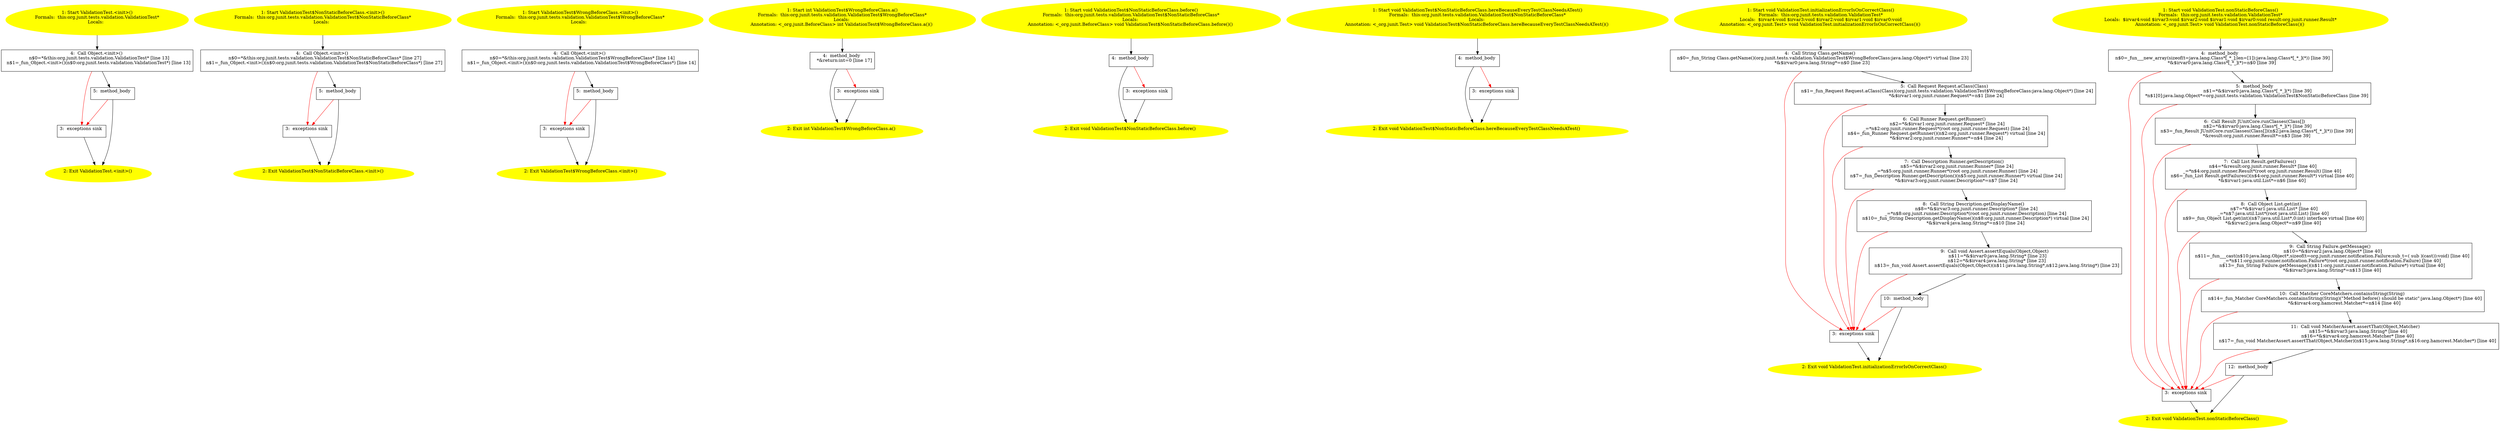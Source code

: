 /* @generated */
digraph cfg {
"org.junit.tests.validation.ValidationTest.<init>().1073412e1d7ffe3cae60828693a48779_1" [label="1: Start ValidationTest.<init>()\nFormals:  this:org.junit.tests.validation.ValidationTest*\nLocals:  \n  " color=yellow style=filled]
	

	 "org.junit.tests.validation.ValidationTest.<init>().1073412e1d7ffe3cae60828693a48779_1" -> "org.junit.tests.validation.ValidationTest.<init>().1073412e1d7ffe3cae60828693a48779_4" ;
"org.junit.tests.validation.ValidationTest.<init>().1073412e1d7ffe3cae60828693a48779_2" [label="2: Exit ValidationTest.<init>() \n  " color=yellow style=filled]
	

"org.junit.tests.validation.ValidationTest.<init>().1073412e1d7ffe3cae60828693a48779_3" [label="3:  exceptions sink \n  " shape="box"]
	

	 "org.junit.tests.validation.ValidationTest.<init>().1073412e1d7ffe3cae60828693a48779_3" -> "org.junit.tests.validation.ValidationTest.<init>().1073412e1d7ffe3cae60828693a48779_2" ;
"org.junit.tests.validation.ValidationTest.<init>().1073412e1d7ffe3cae60828693a48779_4" [label="4:  Call Object.<init>() \n   n$0=*&this:org.junit.tests.validation.ValidationTest* [line 13]\n  n$1=_fun_Object.<init>()(n$0:org.junit.tests.validation.ValidationTest*) [line 13]\n " shape="box"]
	

	 "org.junit.tests.validation.ValidationTest.<init>().1073412e1d7ffe3cae60828693a48779_4" -> "org.junit.tests.validation.ValidationTest.<init>().1073412e1d7ffe3cae60828693a48779_5" ;
	 "org.junit.tests.validation.ValidationTest.<init>().1073412e1d7ffe3cae60828693a48779_4" -> "org.junit.tests.validation.ValidationTest.<init>().1073412e1d7ffe3cae60828693a48779_3" [color="red" ];
"org.junit.tests.validation.ValidationTest.<init>().1073412e1d7ffe3cae60828693a48779_5" [label="5:  method_body \n  " shape="box"]
	

	 "org.junit.tests.validation.ValidationTest.<init>().1073412e1d7ffe3cae60828693a48779_5" -> "org.junit.tests.validation.ValidationTest.<init>().1073412e1d7ffe3cae60828693a48779_2" ;
	 "org.junit.tests.validation.ValidationTest.<init>().1073412e1d7ffe3cae60828693a48779_5" -> "org.junit.tests.validation.ValidationTest.<init>().1073412e1d7ffe3cae60828693a48779_3" [color="red" ];
"org.junit.tests.validation.ValidationTest$NonStaticBeforeClass.<init>().6210753a17017415da09b30992ff7f43_1" [label="1: Start ValidationTest$NonStaticBeforeClass.<init>()\nFormals:  this:org.junit.tests.validation.ValidationTest$NonStaticBeforeClass*\nLocals:  \n  " color=yellow style=filled]
	

	 "org.junit.tests.validation.ValidationTest$NonStaticBeforeClass.<init>().6210753a17017415da09b30992ff7f43_1" -> "org.junit.tests.validation.ValidationTest$NonStaticBeforeClass.<init>().6210753a17017415da09b30992ff7f43_4" ;
"org.junit.tests.validation.ValidationTest$NonStaticBeforeClass.<init>().6210753a17017415da09b30992ff7f43_2" [label="2: Exit ValidationTest$NonStaticBeforeClass.<init>() \n  " color=yellow style=filled]
	

"org.junit.tests.validation.ValidationTest$NonStaticBeforeClass.<init>().6210753a17017415da09b30992ff7f43_3" [label="3:  exceptions sink \n  " shape="box"]
	

	 "org.junit.tests.validation.ValidationTest$NonStaticBeforeClass.<init>().6210753a17017415da09b30992ff7f43_3" -> "org.junit.tests.validation.ValidationTest$NonStaticBeforeClass.<init>().6210753a17017415da09b30992ff7f43_2" ;
"org.junit.tests.validation.ValidationTest$NonStaticBeforeClass.<init>().6210753a17017415da09b30992ff7f43_4" [label="4:  Call Object.<init>() \n   n$0=*&this:org.junit.tests.validation.ValidationTest$NonStaticBeforeClass* [line 27]\n  n$1=_fun_Object.<init>()(n$0:org.junit.tests.validation.ValidationTest$NonStaticBeforeClass*) [line 27]\n " shape="box"]
	

	 "org.junit.tests.validation.ValidationTest$NonStaticBeforeClass.<init>().6210753a17017415da09b30992ff7f43_4" -> "org.junit.tests.validation.ValidationTest$NonStaticBeforeClass.<init>().6210753a17017415da09b30992ff7f43_5" ;
	 "org.junit.tests.validation.ValidationTest$NonStaticBeforeClass.<init>().6210753a17017415da09b30992ff7f43_4" -> "org.junit.tests.validation.ValidationTest$NonStaticBeforeClass.<init>().6210753a17017415da09b30992ff7f43_3" [color="red" ];
"org.junit.tests.validation.ValidationTest$NonStaticBeforeClass.<init>().6210753a17017415da09b30992ff7f43_5" [label="5:  method_body \n  " shape="box"]
	

	 "org.junit.tests.validation.ValidationTest$NonStaticBeforeClass.<init>().6210753a17017415da09b30992ff7f43_5" -> "org.junit.tests.validation.ValidationTest$NonStaticBeforeClass.<init>().6210753a17017415da09b30992ff7f43_2" ;
	 "org.junit.tests.validation.ValidationTest$NonStaticBeforeClass.<init>().6210753a17017415da09b30992ff7f43_5" -> "org.junit.tests.validation.ValidationTest$NonStaticBeforeClass.<init>().6210753a17017415da09b30992ff7f43_3" [color="red" ];
"org.junit.tests.validation.ValidationTest$WrongBeforeClass.<init>().1169baae9f68d74ecf81ca3ec988c374_1" [label="1: Start ValidationTest$WrongBeforeClass.<init>()\nFormals:  this:org.junit.tests.validation.ValidationTest$WrongBeforeClass*\nLocals:  \n  " color=yellow style=filled]
	

	 "org.junit.tests.validation.ValidationTest$WrongBeforeClass.<init>().1169baae9f68d74ecf81ca3ec988c374_1" -> "org.junit.tests.validation.ValidationTest$WrongBeforeClass.<init>().1169baae9f68d74ecf81ca3ec988c374_4" ;
"org.junit.tests.validation.ValidationTest$WrongBeforeClass.<init>().1169baae9f68d74ecf81ca3ec988c374_2" [label="2: Exit ValidationTest$WrongBeforeClass.<init>() \n  " color=yellow style=filled]
	

"org.junit.tests.validation.ValidationTest$WrongBeforeClass.<init>().1169baae9f68d74ecf81ca3ec988c374_3" [label="3:  exceptions sink \n  " shape="box"]
	

	 "org.junit.tests.validation.ValidationTest$WrongBeforeClass.<init>().1169baae9f68d74ecf81ca3ec988c374_3" -> "org.junit.tests.validation.ValidationTest$WrongBeforeClass.<init>().1169baae9f68d74ecf81ca3ec988c374_2" ;
"org.junit.tests.validation.ValidationTest$WrongBeforeClass.<init>().1169baae9f68d74ecf81ca3ec988c374_4" [label="4:  Call Object.<init>() \n   n$0=*&this:org.junit.tests.validation.ValidationTest$WrongBeforeClass* [line 14]\n  n$1=_fun_Object.<init>()(n$0:org.junit.tests.validation.ValidationTest$WrongBeforeClass*) [line 14]\n " shape="box"]
	

	 "org.junit.tests.validation.ValidationTest$WrongBeforeClass.<init>().1169baae9f68d74ecf81ca3ec988c374_4" -> "org.junit.tests.validation.ValidationTest$WrongBeforeClass.<init>().1169baae9f68d74ecf81ca3ec988c374_5" ;
	 "org.junit.tests.validation.ValidationTest$WrongBeforeClass.<init>().1169baae9f68d74ecf81ca3ec988c374_4" -> "org.junit.tests.validation.ValidationTest$WrongBeforeClass.<init>().1169baae9f68d74ecf81ca3ec988c374_3" [color="red" ];
"org.junit.tests.validation.ValidationTest$WrongBeforeClass.<init>().1169baae9f68d74ecf81ca3ec988c374_5" [label="5:  method_body \n  " shape="box"]
	

	 "org.junit.tests.validation.ValidationTest$WrongBeforeClass.<init>().1169baae9f68d74ecf81ca3ec988c374_5" -> "org.junit.tests.validation.ValidationTest$WrongBeforeClass.<init>().1169baae9f68d74ecf81ca3ec988c374_2" ;
	 "org.junit.tests.validation.ValidationTest$WrongBeforeClass.<init>().1169baae9f68d74ecf81ca3ec988c374_5" -> "org.junit.tests.validation.ValidationTest$WrongBeforeClass.<init>().1169baae9f68d74ecf81ca3ec988c374_3" [color="red" ];
"org.junit.tests.validation.ValidationTest$WrongBeforeClass.a():int.4c89a8ebf2f38060c740135a36482a61_1" [label="1: Start int ValidationTest$WrongBeforeClass.a()\nFormals:  this:org.junit.tests.validation.ValidationTest$WrongBeforeClass*\nLocals: \nAnnotation: <_org.junit.BeforeClass> int ValidationTest$WrongBeforeClass.a()() \n  " color=yellow style=filled]
	

	 "org.junit.tests.validation.ValidationTest$WrongBeforeClass.a():int.4c89a8ebf2f38060c740135a36482a61_1" -> "org.junit.tests.validation.ValidationTest$WrongBeforeClass.a():int.4c89a8ebf2f38060c740135a36482a61_4" ;
"org.junit.tests.validation.ValidationTest$WrongBeforeClass.a():int.4c89a8ebf2f38060c740135a36482a61_2" [label="2: Exit int ValidationTest$WrongBeforeClass.a() \n  " color=yellow style=filled]
	

"org.junit.tests.validation.ValidationTest$WrongBeforeClass.a():int.4c89a8ebf2f38060c740135a36482a61_3" [label="3:  exceptions sink \n  " shape="box"]
	

	 "org.junit.tests.validation.ValidationTest$WrongBeforeClass.a():int.4c89a8ebf2f38060c740135a36482a61_3" -> "org.junit.tests.validation.ValidationTest$WrongBeforeClass.a():int.4c89a8ebf2f38060c740135a36482a61_2" ;
"org.junit.tests.validation.ValidationTest$WrongBeforeClass.a():int.4c89a8ebf2f38060c740135a36482a61_4" [label="4:  method_body \n   *&return:int=0 [line 17]\n " shape="box"]
	

	 "org.junit.tests.validation.ValidationTest$WrongBeforeClass.a():int.4c89a8ebf2f38060c740135a36482a61_4" -> "org.junit.tests.validation.ValidationTest$WrongBeforeClass.a():int.4c89a8ebf2f38060c740135a36482a61_2" ;
	 "org.junit.tests.validation.ValidationTest$WrongBeforeClass.a():int.4c89a8ebf2f38060c740135a36482a61_4" -> "org.junit.tests.validation.ValidationTest$WrongBeforeClass.a():int.4c89a8ebf2f38060c740135a36482a61_3" [color="red" ];
"org.junit.tests.validation.ValidationTest$NonStaticBeforeClass.before():void.71840e9bff3a17132ea64b1a9ae9bb27_1" [label="1: Start void ValidationTest$NonStaticBeforeClass.before()\nFormals:  this:org.junit.tests.validation.ValidationTest$NonStaticBeforeClass*\nLocals: \nAnnotation: <_org.junit.BeforeClass> void ValidationTest$NonStaticBeforeClass.before()() \n  " color=yellow style=filled]
	

	 "org.junit.tests.validation.ValidationTest$NonStaticBeforeClass.before():void.71840e9bff3a17132ea64b1a9ae9bb27_1" -> "org.junit.tests.validation.ValidationTest$NonStaticBeforeClass.before():void.71840e9bff3a17132ea64b1a9ae9bb27_4" ;
"org.junit.tests.validation.ValidationTest$NonStaticBeforeClass.before():void.71840e9bff3a17132ea64b1a9ae9bb27_2" [label="2: Exit void ValidationTest$NonStaticBeforeClass.before() \n  " color=yellow style=filled]
	

"org.junit.tests.validation.ValidationTest$NonStaticBeforeClass.before():void.71840e9bff3a17132ea64b1a9ae9bb27_3" [label="3:  exceptions sink \n  " shape="box"]
	

	 "org.junit.tests.validation.ValidationTest$NonStaticBeforeClass.before():void.71840e9bff3a17132ea64b1a9ae9bb27_3" -> "org.junit.tests.validation.ValidationTest$NonStaticBeforeClass.before():void.71840e9bff3a17132ea64b1a9ae9bb27_2" ;
"org.junit.tests.validation.ValidationTest$NonStaticBeforeClass.before():void.71840e9bff3a17132ea64b1a9ae9bb27_4" [label="4:  method_body \n  " shape="box"]
	

	 "org.junit.tests.validation.ValidationTest$NonStaticBeforeClass.before():void.71840e9bff3a17132ea64b1a9ae9bb27_4" -> "org.junit.tests.validation.ValidationTest$NonStaticBeforeClass.before():void.71840e9bff3a17132ea64b1a9ae9bb27_2" ;
	 "org.junit.tests.validation.ValidationTest$NonStaticBeforeClass.before():void.71840e9bff3a17132ea64b1a9ae9bb27_4" -> "org.junit.tests.validation.ValidationTest$NonStaticBeforeClass.before():void.71840e9bff3a17132ea64b1a9ae9bb27_3" [color="red" ];
"org.junit.tests.validation.ValidationTest$NonStaticBeforeClass.hereBecauseEveryTestClassNeedsATest().ee28aec30d7c446b8d336fd6f9662a41_1" [label="1: Start void ValidationTest$NonStaticBeforeClass.hereBecauseEveryTestClassNeedsATest()\nFormals:  this:org.junit.tests.validation.ValidationTest$NonStaticBeforeClass*\nLocals: \nAnnotation: <_org.junit.Test> void ValidationTest$NonStaticBeforeClass.hereBecauseEveryTestClassNeedsATest()() \n  " color=yellow style=filled]
	

	 "org.junit.tests.validation.ValidationTest$NonStaticBeforeClass.hereBecauseEveryTestClassNeedsATest().ee28aec30d7c446b8d336fd6f9662a41_1" -> "org.junit.tests.validation.ValidationTest$NonStaticBeforeClass.hereBecauseEveryTestClassNeedsATest().ee28aec30d7c446b8d336fd6f9662a41_4" ;
"org.junit.tests.validation.ValidationTest$NonStaticBeforeClass.hereBecauseEveryTestClassNeedsATest().ee28aec30d7c446b8d336fd6f9662a41_2" [label="2: Exit void ValidationTest$NonStaticBeforeClass.hereBecauseEveryTestClassNeedsATest() \n  " color=yellow style=filled]
	

"org.junit.tests.validation.ValidationTest$NonStaticBeforeClass.hereBecauseEveryTestClassNeedsATest().ee28aec30d7c446b8d336fd6f9662a41_3" [label="3:  exceptions sink \n  " shape="box"]
	

	 "org.junit.tests.validation.ValidationTest$NonStaticBeforeClass.hereBecauseEveryTestClassNeedsATest().ee28aec30d7c446b8d336fd6f9662a41_3" -> "org.junit.tests.validation.ValidationTest$NonStaticBeforeClass.hereBecauseEveryTestClassNeedsATest().ee28aec30d7c446b8d336fd6f9662a41_2" ;
"org.junit.tests.validation.ValidationTest$NonStaticBeforeClass.hereBecauseEveryTestClassNeedsATest().ee28aec30d7c446b8d336fd6f9662a41_4" [label="4:  method_body \n  " shape="box"]
	

	 "org.junit.tests.validation.ValidationTest$NonStaticBeforeClass.hereBecauseEveryTestClassNeedsATest().ee28aec30d7c446b8d336fd6f9662a41_4" -> "org.junit.tests.validation.ValidationTest$NonStaticBeforeClass.hereBecauseEveryTestClassNeedsATest().ee28aec30d7c446b8d336fd6f9662a41_2" ;
	 "org.junit.tests.validation.ValidationTest$NonStaticBeforeClass.hereBecauseEveryTestClassNeedsATest().ee28aec30d7c446b8d336fd6f9662a41_4" -> "org.junit.tests.validation.ValidationTest$NonStaticBeforeClass.hereBecauseEveryTestClassNeedsATest().ee28aec30d7c446b8d336fd6f9662a41_3" [color="red" ];
"org.junit.tests.validation.ValidationTest.initializationErrorIsOnCorrectClass():void.9d3ffbb5af684a6b4bd5a0e6742f5edc_1" [label="1: Start void ValidationTest.initializationErrorIsOnCorrectClass()\nFormals:  this:org.junit.tests.validation.ValidationTest*\nLocals:  $irvar4:void $irvar3:void $irvar2:void $irvar1:void $irvar0:void\nAnnotation: <_org.junit.Test> void ValidationTest.initializationErrorIsOnCorrectClass()() \n  " color=yellow style=filled]
	

	 "org.junit.tests.validation.ValidationTest.initializationErrorIsOnCorrectClass():void.9d3ffbb5af684a6b4bd5a0e6742f5edc_1" -> "org.junit.tests.validation.ValidationTest.initializationErrorIsOnCorrectClass():void.9d3ffbb5af684a6b4bd5a0e6742f5edc_4" ;
"org.junit.tests.validation.ValidationTest.initializationErrorIsOnCorrectClass():void.9d3ffbb5af684a6b4bd5a0e6742f5edc_2" [label="2: Exit void ValidationTest.initializationErrorIsOnCorrectClass() \n  " color=yellow style=filled]
	

"org.junit.tests.validation.ValidationTest.initializationErrorIsOnCorrectClass():void.9d3ffbb5af684a6b4bd5a0e6742f5edc_3" [label="3:  exceptions sink \n  " shape="box"]
	

	 "org.junit.tests.validation.ValidationTest.initializationErrorIsOnCorrectClass():void.9d3ffbb5af684a6b4bd5a0e6742f5edc_3" -> "org.junit.tests.validation.ValidationTest.initializationErrorIsOnCorrectClass():void.9d3ffbb5af684a6b4bd5a0e6742f5edc_2" ;
"org.junit.tests.validation.ValidationTest.initializationErrorIsOnCorrectClass():void.9d3ffbb5af684a6b4bd5a0e6742f5edc_4" [label="4:  Call String Class.getName() \n   n$0=_fun_String Class.getName()(org.junit.tests.validation.ValidationTest$WrongBeforeClass:java.lang.Object*) virtual [line 23]\n  *&$irvar0:java.lang.String*=n$0 [line 23]\n " shape="box"]
	

	 "org.junit.tests.validation.ValidationTest.initializationErrorIsOnCorrectClass():void.9d3ffbb5af684a6b4bd5a0e6742f5edc_4" -> "org.junit.tests.validation.ValidationTest.initializationErrorIsOnCorrectClass():void.9d3ffbb5af684a6b4bd5a0e6742f5edc_5" ;
	 "org.junit.tests.validation.ValidationTest.initializationErrorIsOnCorrectClass():void.9d3ffbb5af684a6b4bd5a0e6742f5edc_4" -> "org.junit.tests.validation.ValidationTest.initializationErrorIsOnCorrectClass():void.9d3ffbb5af684a6b4bd5a0e6742f5edc_3" [color="red" ];
"org.junit.tests.validation.ValidationTest.initializationErrorIsOnCorrectClass():void.9d3ffbb5af684a6b4bd5a0e6742f5edc_5" [label="5:  Call Request Request.aClass(Class) \n   n$1=_fun_Request Request.aClass(Class)(org.junit.tests.validation.ValidationTest$WrongBeforeClass:java.lang.Object*) [line 24]\n  *&$irvar1:org.junit.runner.Request*=n$1 [line 24]\n " shape="box"]
	

	 "org.junit.tests.validation.ValidationTest.initializationErrorIsOnCorrectClass():void.9d3ffbb5af684a6b4bd5a0e6742f5edc_5" -> "org.junit.tests.validation.ValidationTest.initializationErrorIsOnCorrectClass():void.9d3ffbb5af684a6b4bd5a0e6742f5edc_6" ;
	 "org.junit.tests.validation.ValidationTest.initializationErrorIsOnCorrectClass():void.9d3ffbb5af684a6b4bd5a0e6742f5edc_5" -> "org.junit.tests.validation.ValidationTest.initializationErrorIsOnCorrectClass():void.9d3ffbb5af684a6b4bd5a0e6742f5edc_3" [color="red" ];
"org.junit.tests.validation.ValidationTest.initializationErrorIsOnCorrectClass():void.9d3ffbb5af684a6b4bd5a0e6742f5edc_6" [label="6:  Call Runner Request.getRunner() \n   n$2=*&$irvar1:org.junit.runner.Request* [line 24]\n  _=*n$2:org.junit.runner.Request*(root org.junit.runner.Request) [line 24]\n  n$4=_fun_Runner Request.getRunner()(n$2:org.junit.runner.Request*) virtual [line 24]\n  *&$irvar2:org.junit.runner.Runner*=n$4 [line 24]\n " shape="box"]
	

	 "org.junit.tests.validation.ValidationTest.initializationErrorIsOnCorrectClass():void.9d3ffbb5af684a6b4bd5a0e6742f5edc_6" -> "org.junit.tests.validation.ValidationTest.initializationErrorIsOnCorrectClass():void.9d3ffbb5af684a6b4bd5a0e6742f5edc_7" ;
	 "org.junit.tests.validation.ValidationTest.initializationErrorIsOnCorrectClass():void.9d3ffbb5af684a6b4bd5a0e6742f5edc_6" -> "org.junit.tests.validation.ValidationTest.initializationErrorIsOnCorrectClass():void.9d3ffbb5af684a6b4bd5a0e6742f5edc_3" [color="red" ];
"org.junit.tests.validation.ValidationTest.initializationErrorIsOnCorrectClass():void.9d3ffbb5af684a6b4bd5a0e6742f5edc_7" [label="7:  Call Description Runner.getDescription() \n   n$5=*&$irvar2:org.junit.runner.Runner* [line 24]\n  _=*n$5:org.junit.runner.Runner*(root org.junit.runner.Runner) [line 24]\n  n$7=_fun_Description Runner.getDescription()(n$5:org.junit.runner.Runner*) virtual [line 24]\n  *&$irvar3:org.junit.runner.Description*=n$7 [line 24]\n " shape="box"]
	

	 "org.junit.tests.validation.ValidationTest.initializationErrorIsOnCorrectClass():void.9d3ffbb5af684a6b4bd5a0e6742f5edc_7" -> "org.junit.tests.validation.ValidationTest.initializationErrorIsOnCorrectClass():void.9d3ffbb5af684a6b4bd5a0e6742f5edc_8" ;
	 "org.junit.tests.validation.ValidationTest.initializationErrorIsOnCorrectClass():void.9d3ffbb5af684a6b4bd5a0e6742f5edc_7" -> "org.junit.tests.validation.ValidationTest.initializationErrorIsOnCorrectClass():void.9d3ffbb5af684a6b4bd5a0e6742f5edc_3" [color="red" ];
"org.junit.tests.validation.ValidationTest.initializationErrorIsOnCorrectClass():void.9d3ffbb5af684a6b4bd5a0e6742f5edc_8" [label="8:  Call String Description.getDisplayName() \n   n$8=*&$irvar3:org.junit.runner.Description* [line 24]\n  _=*n$8:org.junit.runner.Description*(root org.junit.runner.Description) [line 24]\n  n$10=_fun_String Description.getDisplayName()(n$8:org.junit.runner.Description*) virtual [line 24]\n  *&$irvar4:java.lang.String*=n$10 [line 24]\n " shape="box"]
	

	 "org.junit.tests.validation.ValidationTest.initializationErrorIsOnCorrectClass():void.9d3ffbb5af684a6b4bd5a0e6742f5edc_8" -> "org.junit.tests.validation.ValidationTest.initializationErrorIsOnCorrectClass():void.9d3ffbb5af684a6b4bd5a0e6742f5edc_9" ;
	 "org.junit.tests.validation.ValidationTest.initializationErrorIsOnCorrectClass():void.9d3ffbb5af684a6b4bd5a0e6742f5edc_8" -> "org.junit.tests.validation.ValidationTest.initializationErrorIsOnCorrectClass():void.9d3ffbb5af684a6b4bd5a0e6742f5edc_3" [color="red" ];
"org.junit.tests.validation.ValidationTest.initializationErrorIsOnCorrectClass():void.9d3ffbb5af684a6b4bd5a0e6742f5edc_9" [label="9:  Call void Assert.assertEquals(Object,Object) \n   n$11=*&$irvar0:java.lang.String* [line 23]\n  n$12=*&$irvar4:java.lang.String* [line 23]\n  n$13=_fun_void Assert.assertEquals(Object,Object)(n$11:java.lang.String*,n$12:java.lang.String*) [line 23]\n " shape="box"]
	

	 "org.junit.tests.validation.ValidationTest.initializationErrorIsOnCorrectClass():void.9d3ffbb5af684a6b4bd5a0e6742f5edc_9" -> "org.junit.tests.validation.ValidationTest.initializationErrorIsOnCorrectClass():void.9d3ffbb5af684a6b4bd5a0e6742f5edc_10" ;
	 "org.junit.tests.validation.ValidationTest.initializationErrorIsOnCorrectClass():void.9d3ffbb5af684a6b4bd5a0e6742f5edc_9" -> "org.junit.tests.validation.ValidationTest.initializationErrorIsOnCorrectClass():void.9d3ffbb5af684a6b4bd5a0e6742f5edc_3" [color="red" ];
"org.junit.tests.validation.ValidationTest.initializationErrorIsOnCorrectClass():void.9d3ffbb5af684a6b4bd5a0e6742f5edc_10" [label="10:  method_body \n  " shape="box"]
	

	 "org.junit.tests.validation.ValidationTest.initializationErrorIsOnCorrectClass():void.9d3ffbb5af684a6b4bd5a0e6742f5edc_10" -> "org.junit.tests.validation.ValidationTest.initializationErrorIsOnCorrectClass():void.9d3ffbb5af684a6b4bd5a0e6742f5edc_2" ;
	 "org.junit.tests.validation.ValidationTest.initializationErrorIsOnCorrectClass():void.9d3ffbb5af684a6b4bd5a0e6742f5edc_10" -> "org.junit.tests.validation.ValidationTest.initializationErrorIsOnCorrectClass():void.9d3ffbb5af684a6b4bd5a0e6742f5edc_3" [color="red" ];
"org.junit.tests.validation.ValidationTest.nonStaticBeforeClass():void.cd38abd907febd5d752a1d675c0ad948_1" [label="1: Start void ValidationTest.nonStaticBeforeClass()\nFormals:  this:org.junit.tests.validation.ValidationTest*\nLocals:  $irvar4:void $irvar3:void $irvar2:void $irvar1:void $irvar0:void result:org.junit.runner.Result*\nAnnotation: <_org.junit.Test> void ValidationTest.nonStaticBeforeClass()() \n  " color=yellow style=filled]
	

	 "org.junit.tests.validation.ValidationTest.nonStaticBeforeClass():void.cd38abd907febd5d752a1d675c0ad948_1" -> "org.junit.tests.validation.ValidationTest.nonStaticBeforeClass():void.cd38abd907febd5d752a1d675c0ad948_4" ;
"org.junit.tests.validation.ValidationTest.nonStaticBeforeClass():void.cd38abd907febd5d752a1d675c0ad948_2" [label="2: Exit void ValidationTest.nonStaticBeforeClass() \n  " color=yellow style=filled]
	

"org.junit.tests.validation.ValidationTest.nonStaticBeforeClass():void.cd38abd907febd5d752a1d675c0ad948_3" [label="3:  exceptions sink \n  " shape="box"]
	

	 "org.junit.tests.validation.ValidationTest.nonStaticBeforeClass():void.cd38abd907febd5d752a1d675c0ad948_3" -> "org.junit.tests.validation.ValidationTest.nonStaticBeforeClass():void.cd38abd907febd5d752a1d675c0ad948_2" ;
"org.junit.tests.validation.ValidationTest.nonStaticBeforeClass():void.cd38abd907febd5d752a1d675c0ad948_4" [label="4:  method_body \n   n$0=_fun___new_array(sizeof(t=java.lang.Class*[_*_];len=[1]):java.lang.Class*[_*_](*)) [line 39]\n  *&$irvar0:java.lang.Class*[_*_](*)=n$0 [line 39]\n " shape="box"]
	

	 "org.junit.tests.validation.ValidationTest.nonStaticBeforeClass():void.cd38abd907febd5d752a1d675c0ad948_4" -> "org.junit.tests.validation.ValidationTest.nonStaticBeforeClass():void.cd38abd907febd5d752a1d675c0ad948_5" ;
	 "org.junit.tests.validation.ValidationTest.nonStaticBeforeClass():void.cd38abd907febd5d752a1d675c0ad948_4" -> "org.junit.tests.validation.ValidationTest.nonStaticBeforeClass():void.cd38abd907febd5d752a1d675c0ad948_3" [color="red" ];
"org.junit.tests.validation.ValidationTest.nonStaticBeforeClass():void.cd38abd907febd5d752a1d675c0ad948_5" [label="5:  method_body \n   n$1=*&$irvar0:java.lang.Class*[_*_](*) [line 39]\n  *n$1[0]:java.lang.Object*=org.junit.tests.validation.ValidationTest$NonStaticBeforeClass [line 39]\n " shape="box"]
	

	 "org.junit.tests.validation.ValidationTest.nonStaticBeforeClass():void.cd38abd907febd5d752a1d675c0ad948_5" -> "org.junit.tests.validation.ValidationTest.nonStaticBeforeClass():void.cd38abd907febd5d752a1d675c0ad948_6" ;
	 "org.junit.tests.validation.ValidationTest.nonStaticBeforeClass():void.cd38abd907febd5d752a1d675c0ad948_5" -> "org.junit.tests.validation.ValidationTest.nonStaticBeforeClass():void.cd38abd907febd5d752a1d675c0ad948_3" [color="red" ];
"org.junit.tests.validation.ValidationTest.nonStaticBeforeClass():void.cd38abd907febd5d752a1d675c0ad948_6" [label="6:  Call Result JUnitCore.runClasses(Class[]) \n   n$2=*&$irvar0:java.lang.Class*[_*_](*) [line 39]\n  n$3=_fun_Result JUnitCore.runClasses(Class[])(n$2:java.lang.Class*[_*_](*)) [line 39]\n  *&result:org.junit.runner.Result*=n$3 [line 39]\n " shape="box"]
	

	 "org.junit.tests.validation.ValidationTest.nonStaticBeforeClass():void.cd38abd907febd5d752a1d675c0ad948_6" -> "org.junit.tests.validation.ValidationTest.nonStaticBeforeClass():void.cd38abd907febd5d752a1d675c0ad948_7" ;
	 "org.junit.tests.validation.ValidationTest.nonStaticBeforeClass():void.cd38abd907febd5d752a1d675c0ad948_6" -> "org.junit.tests.validation.ValidationTest.nonStaticBeforeClass():void.cd38abd907febd5d752a1d675c0ad948_3" [color="red" ];
"org.junit.tests.validation.ValidationTest.nonStaticBeforeClass():void.cd38abd907febd5d752a1d675c0ad948_7" [label="7:  Call List Result.getFailures() \n   n$4=*&result:org.junit.runner.Result* [line 40]\n  _=*n$4:org.junit.runner.Result*(root org.junit.runner.Result) [line 40]\n  n$6=_fun_List Result.getFailures()(n$4:org.junit.runner.Result*) virtual [line 40]\n  *&$irvar1:java.util.List*=n$6 [line 40]\n " shape="box"]
	

	 "org.junit.tests.validation.ValidationTest.nonStaticBeforeClass():void.cd38abd907febd5d752a1d675c0ad948_7" -> "org.junit.tests.validation.ValidationTest.nonStaticBeforeClass():void.cd38abd907febd5d752a1d675c0ad948_8" ;
	 "org.junit.tests.validation.ValidationTest.nonStaticBeforeClass():void.cd38abd907febd5d752a1d675c0ad948_7" -> "org.junit.tests.validation.ValidationTest.nonStaticBeforeClass():void.cd38abd907febd5d752a1d675c0ad948_3" [color="red" ];
"org.junit.tests.validation.ValidationTest.nonStaticBeforeClass():void.cd38abd907febd5d752a1d675c0ad948_8" [label="8:  Call Object List.get(int) \n   n$7=*&$irvar1:java.util.List* [line 40]\n  _=*n$7:java.util.List*(root java.util.List) [line 40]\n  n$9=_fun_Object List.get(int)(n$7:java.util.List*,0:int) interface virtual [line 40]\n  *&$irvar2:java.lang.Object*=n$9 [line 40]\n " shape="box"]
	

	 "org.junit.tests.validation.ValidationTest.nonStaticBeforeClass():void.cd38abd907febd5d752a1d675c0ad948_8" -> "org.junit.tests.validation.ValidationTest.nonStaticBeforeClass():void.cd38abd907febd5d752a1d675c0ad948_9" ;
	 "org.junit.tests.validation.ValidationTest.nonStaticBeforeClass():void.cd38abd907febd5d752a1d675c0ad948_8" -> "org.junit.tests.validation.ValidationTest.nonStaticBeforeClass():void.cd38abd907febd5d752a1d675c0ad948_3" [color="red" ];
"org.junit.tests.validation.ValidationTest.nonStaticBeforeClass():void.cd38abd907febd5d752a1d675c0ad948_9" [label="9:  Call String Failure.getMessage() \n   n$10=*&$irvar2:java.lang.Object* [line 40]\n  n$11=_fun___cast(n$10:java.lang.Object*,sizeof(t=org.junit.runner.notification.Failure;sub_t=( sub )(cast)):void) [line 40]\n  _=*n$11:org.junit.runner.notification.Failure*(root org.junit.runner.notification.Failure) [line 40]\n  n$13=_fun_String Failure.getMessage()(n$11:org.junit.runner.notification.Failure*) virtual [line 40]\n  *&$irvar3:java.lang.String*=n$13 [line 40]\n " shape="box"]
	

	 "org.junit.tests.validation.ValidationTest.nonStaticBeforeClass():void.cd38abd907febd5d752a1d675c0ad948_9" -> "org.junit.tests.validation.ValidationTest.nonStaticBeforeClass():void.cd38abd907febd5d752a1d675c0ad948_10" ;
	 "org.junit.tests.validation.ValidationTest.nonStaticBeforeClass():void.cd38abd907febd5d752a1d675c0ad948_9" -> "org.junit.tests.validation.ValidationTest.nonStaticBeforeClass():void.cd38abd907febd5d752a1d675c0ad948_3" [color="red" ];
"org.junit.tests.validation.ValidationTest.nonStaticBeforeClass():void.cd38abd907febd5d752a1d675c0ad948_10" [label="10:  Call Matcher CoreMatchers.containsString(String) \n   n$14=_fun_Matcher CoreMatchers.containsString(String)(\"Method before() should be static\":java.lang.Object*) [line 40]\n  *&$irvar4:org.hamcrest.Matcher*=n$14 [line 40]\n " shape="box"]
	

	 "org.junit.tests.validation.ValidationTest.nonStaticBeforeClass():void.cd38abd907febd5d752a1d675c0ad948_10" -> "org.junit.tests.validation.ValidationTest.nonStaticBeforeClass():void.cd38abd907febd5d752a1d675c0ad948_11" ;
	 "org.junit.tests.validation.ValidationTest.nonStaticBeforeClass():void.cd38abd907febd5d752a1d675c0ad948_10" -> "org.junit.tests.validation.ValidationTest.nonStaticBeforeClass():void.cd38abd907febd5d752a1d675c0ad948_3" [color="red" ];
"org.junit.tests.validation.ValidationTest.nonStaticBeforeClass():void.cd38abd907febd5d752a1d675c0ad948_11" [label="11:  Call void MatcherAssert.assertThat(Object,Matcher) \n   n$15=*&$irvar3:java.lang.String* [line 40]\n  n$16=*&$irvar4:org.hamcrest.Matcher* [line 40]\n  n$17=_fun_void MatcherAssert.assertThat(Object,Matcher)(n$15:java.lang.String*,n$16:org.hamcrest.Matcher*) [line 40]\n " shape="box"]
	

	 "org.junit.tests.validation.ValidationTest.nonStaticBeforeClass():void.cd38abd907febd5d752a1d675c0ad948_11" -> "org.junit.tests.validation.ValidationTest.nonStaticBeforeClass():void.cd38abd907febd5d752a1d675c0ad948_12" ;
	 "org.junit.tests.validation.ValidationTest.nonStaticBeforeClass():void.cd38abd907febd5d752a1d675c0ad948_11" -> "org.junit.tests.validation.ValidationTest.nonStaticBeforeClass():void.cd38abd907febd5d752a1d675c0ad948_3" [color="red" ];
"org.junit.tests.validation.ValidationTest.nonStaticBeforeClass():void.cd38abd907febd5d752a1d675c0ad948_12" [label="12:  method_body \n  " shape="box"]
	

	 "org.junit.tests.validation.ValidationTest.nonStaticBeforeClass():void.cd38abd907febd5d752a1d675c0ad948_12" -> "org.junit.tests.validation.ValidationTest.nonStaticBeforeClass():void.cd38abd907febd5d752a1d675c0ad948_2" ;
	 "org.junit.tests.validation.ValidationTest.nonStaticBeforeClass():void.cd38abd907febd5d752a1d675c0ad948_12" -> "org.junit.tests.validation.ValidationTest.nonStaticBeforeClass():void.cd38abd907febd5d752a1d675c0ad948_3" [color="red" ];
}
